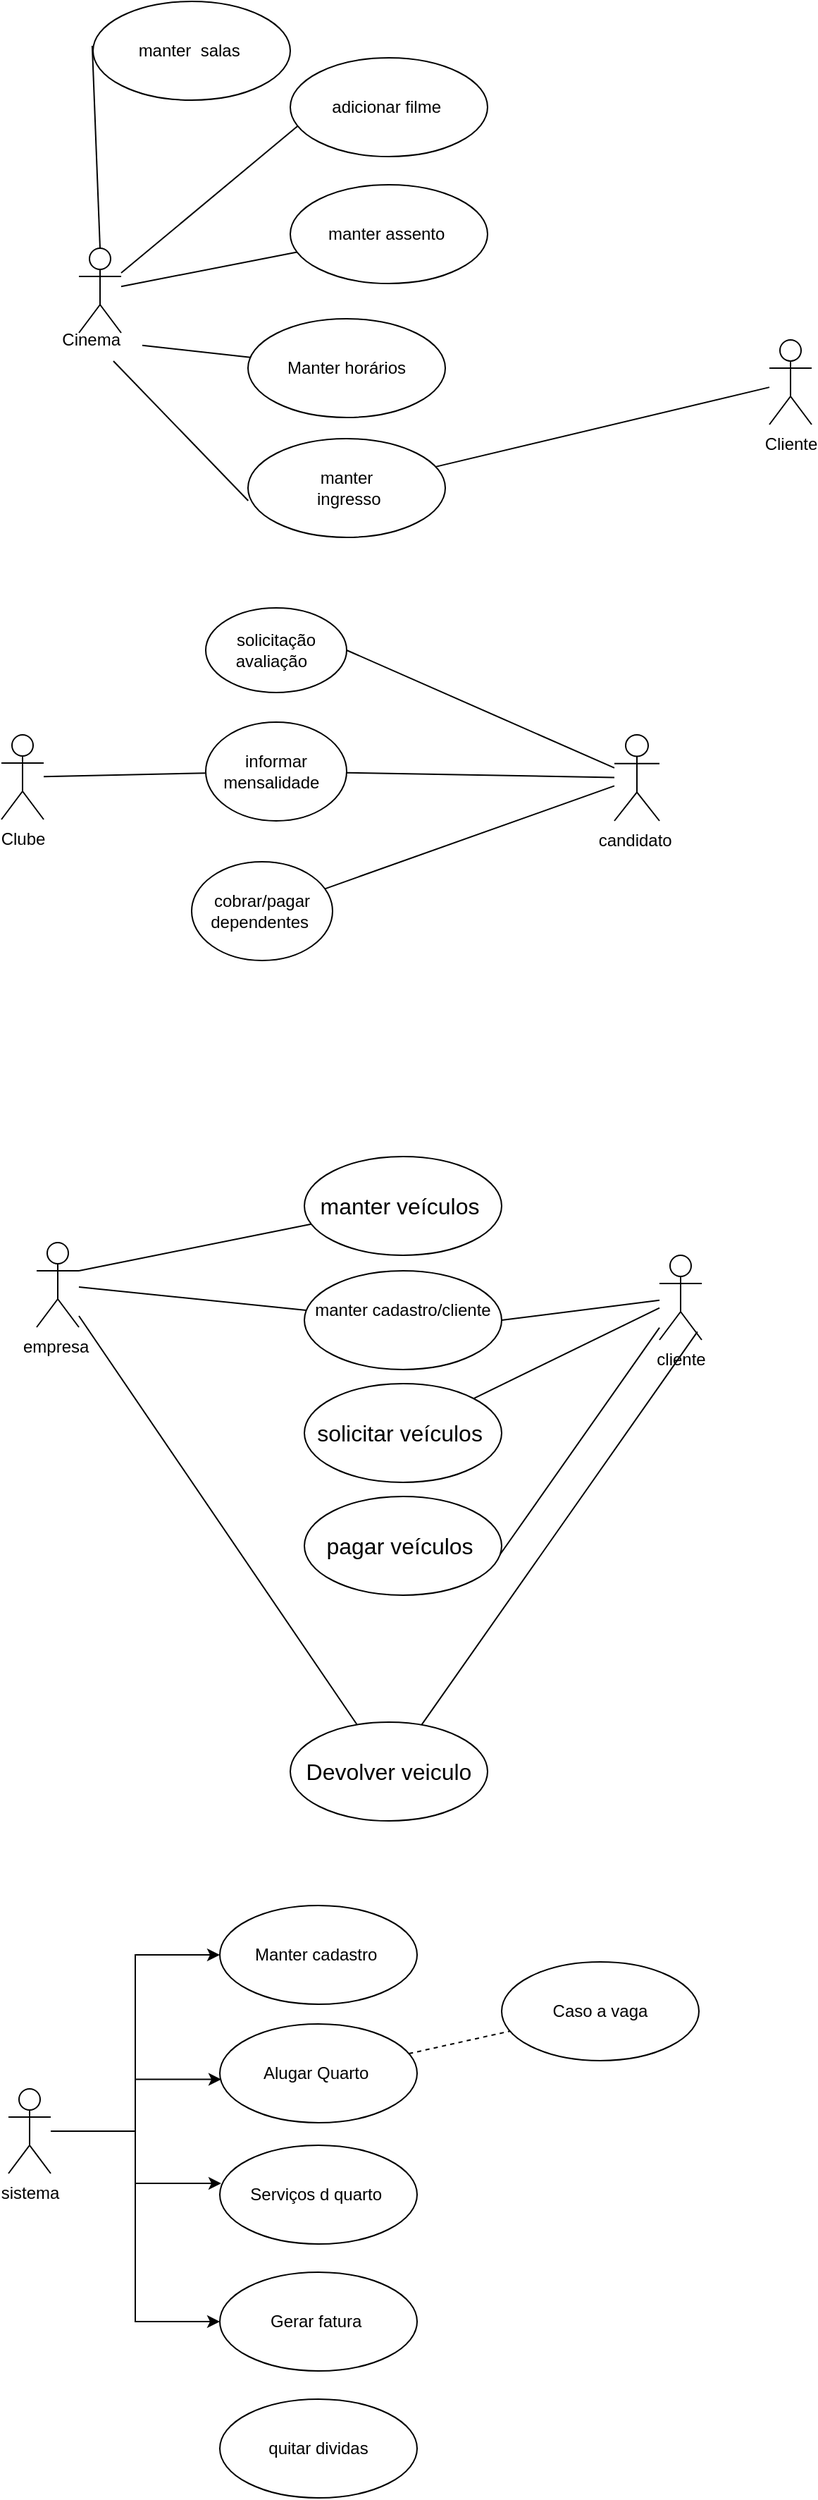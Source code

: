 <mxfile version="21.1.8" type="github">
  <diagram name="Página-1" id="BHxut6lT5W8gbGsGB4CL">
    <mxGraphModel dx="819" dy="455" grid="1" gridSize="10" guides="1" tooltips="1" connect="1" arrows="1" fold="1" page="1" pageScale="1" pageWidth="827" pageHeight="1169" math="0" shadow="0">
      <root>
        <mxCell id="0" />
        <mxCell id="1" parent="0" />
        <mxCell id="pTVxv3dGKFBiGdbo9iEP-9" style="rounded=0;orthogonalLoop=1;jettySize=auto;html=1;exitX=0.5;exitY=0;exitDx=0;exitDy=0;exitPerimeter=0;entryX=-0.004;entryY=0.45;entryDx=0;entryDy=0;entryPerimeter=0;endArrow=none;endFill=0;" parent="1" source="pTVxv3dGKFBiGdbo9iEP-1" target="pTVxv3dGKFBiGdbo9iEP-6" edge="1">
          <mxGeometry relative="1" as="geometry" />
        </mxCell>
        <mxCell id="pTVxv3dGKFBiGdbo9iEP-16" style="rounded=0;orthogonalLoop=1;jettySize=auto;html=1;entryX=0.046;entryY=0.677;entryDx=0;entryDy=0;entryPerimeter=0;endArrow=none;endFill=0;" parent="1" source="pTVxv3dGKFBiGdbo9iEP-1" target="pTVxv3dGKFBiGdbo9iEP-4" edge="1">
          <mxGeometry relative="1" as="geometry" />
        </mxCell>
        <mxCell id="pTVxv3dGKFBiGdbo9iEP-18" style="rounded=0;orthogonalLoop=1;jettySize=auto;html=1;endArrow=none;endFill=0;" parent="1" source="pTVxv3dGKFBiGdbo9iEP-1" target="pTVxv3dGKFBiGdbo9iEP-7" edge="1">
          <mxGeometry relative="1" as="geometry" />
        </mxCell>
        <mxCell id="pTVxv3dGKFBiGdbo9iEP-1" value="" style="shape=umlActor;html=1;verticalLabelPosition=bottom;verticalAlign=top;align=center;" parent="1" vertex="1">
          <mxGeometry x="80" y="525" width="30" height="60" as="geometry" />
        </mxCell>
        <mxCell id="pTVxv3dGKFBiGdbo9iEP-19" style="rounded=0;orthogonalLoop=1;jettySize=auto;html=1;endArrow=none;endFill=0;" parent="1" source="pTVxv3dGKFBiGdbo9iEP-2" target="pTVxv3dGKFBiGdbo9iEP-15" edge="1">
          <mxGeometry relative="1" as="geometry" />
        </mxCell>
        <mxCell id="pTVxv3dGKFBiGdbo9iEP-23" style="rounded=0;orthogonalLoop=1;jettySize=auto;html=1;entryX=0.001;entryY=0.629;entryDx=0;entryDy=0;entryPerimeter=0;endArrow=none;endFill=0;" parent="1" source="pTVxv3dGKFBiGdbo9iEP-2" target="pTVxv3dGKFBiGdbo9iEP-14" edge="1">
          <mxGeometry relative="1" as="geometry" />
        </mxCell>
        <mxCell id="pTVxv3dGKFBiGdbo9iEP-2" value="Cinema&amp;nbsp;" style="text;html=1;align=center;verticalAlign=middle;resizable=0;points=[];autosize=1;strokeColor=none;fillColor=none;" parent="1" vertex="1">
          <mxGeometry x="55" y="575" width="70" height="30" as="geometry" />
        </mxCell>
        <mxCell id="pTVxv3dGKFBiGdbo9iEP-4" value="adicionar filme&amp;nbsp;" style="ellipse;whiteSpace=wrap;html=1;" parent="1" vertex="1">
          <mxGeometry x="230" y="390" width="140" height="70" as="geometry" />
        </mxCell>
        <mxCell id="pTVxv3dGKFBiGdbo9iEP-6" value="manter&amp;nbsp; salas&amp;nbsp;" style="ellipse;whiteSpace=wrap;html=1;" parent="1" vertex="1">
          <mxGeometry x="90" y="350" width="140" height="70" as="geometry" />
        </mxCell>
        <mxCell id="pTVxv3dGKFBiGdbo9iEP-7" value="manter assento&amp;nbsp;" style="ellipse;whiteSpace=wrap;html=1;" parent="1" vertex="1">
          <mxGeometry x="230" y="480" width="140" height="70" as="geometry" />
        </mxCell>
        <mxCell id="pTVxv3dGKFBiGdbo9iEP-20" style="rounded=0;orthogonalLoop=1;jettySize=auto;html=1;endArrow=none;endFill=0;" parent="1" source="pTVxv3dGKFBiGdbo9iEP-13" target="pTVxv3dGKFBiGdbo9iEP-14" edge="1">
          <mxGeometry relative="1" as="geometry" />
        </mxCell>
        <mxCell id="pTVxv3dGKFBiGdbo9iEP-13" value="Cliente&lt;br&gt;" style="shape=umlActor;html=1;verticalLabelPosition=bottom;verticalAlign=top;align=center;" parent="1" vertex="1">
          <mxGeometry x="570" y="590" width="30" height="60" as="geometry" />
        </mxCell>
        <mxCell id="pTVxv3dGKFBiGdbo9iEP-14" value="manter&lt;br&gt;&amp;nbsp;ingresso" style="ellipse;whiteSpace=wrap;html=1;" parent="1" vertex="1">
          <mxGeometry x="200" y="660" width="140" height="70" as="geometry" />
        </mxCell>
        <mxCell id="pTVxv3dGKFBiGdbo9iEP-15" value="&amp;nbsp;Manter horários&amp;nbsp;" style="ellipse;whiteSpace=wrap;html=1;" parent="1" vertex="1">
          <mxGeometry x="200" y="575" width="140" height="70" as="geometry" />
        </mxCell>
        <mxCell id="Z8hfLM23q-urhoqBiWSt-5" style="rounded=0;orthogonalLoop=1;jettySize=auto;html=1;endArrow=none;endFill=0;" parent="1" source="pTVxv3dGKFBiGdbo9iEP-21" target="Z8hfLM23q-urhoqBiWSt-3" edge="1">
          <mxGeometry relative="1" as="geometry" />
        </mxCell>
        <mxCell id="pTVxv3dGKFBiGdbo9iEP-21" value="Clube" style="shape=umlActor;html=1;verticalLabelPosition=bottom;verticalAlign=top;align=center;" parent="1" vertex="1">
          <mxGeometry x="25" y="870" width="30" height="60" as="geometry" />
        </mxCell>
        <mxCell id="Z8hfLM23q-urhoqBiWSt-4" style="rounded=0;orthogonalLoop=1;jettySize=auto;html=1;entryX=1;entryY=0.5;entryDx=0;entryDy=0;strokeColor=default;endArrow=none;endFill=0;" parent="1" source="pTVxv3dGKFBiGdbo9iEP-22" target="Z8hfLM23q-urhoqBiWSt-1" edge="1">
          <mxGeometry relative="1" as="geometry" />
        </mxCell>
        <mxCell id="Z8hfLM23q-urhoqBiWSt-14" style="rounded=0;orthogonalLoop=1;jettySize=auto;html=1;endArrow=none;endFill=0;" parent="1" source="pTVxv3dGKFBiGdbo9iEP-22" target="Z8hfLM23q-urhoqBiWSt-2" edge="1">
          <mxGeometry relative="1" as="geometry" />
        </mxCell>
        <mxCell id="pTVxv3dGKFBiGdbo9iEP-22" value="candidato&amp;nbsp;" style="shape=umlActor;html=1;verticalLabelPosition=bottom;verticalAlign=top;align=center;" parent="1" vertex="1">
          <mxGeometry x="460" y="870" width="32" height="61" as="geometry" />
        </mxCell>
        <mxCell id="Z8hfLM23q-urhoqBiWSt-1" value="solicitação avaliação&amp;nbsp;&amp;nbsp;" style="ellipse;whiteSpace=wrap;html=1;" parent="1" vertex="1">
          <mxGeometry x="170" y="780" width="100" height="60" as="geometry" />
        </mxCell>
        <mxCell id="Z8hfLM23q-urhoqBiWSt-2" value="cobrar/pagar dependentes&amp;nbsp;" style="ellipse;whiteSpace=wrap;html=1;" parent="1" vertex="1">
          <mxGeometry x="160" y="960" width="100" height="70" as="geometry" />
        </mxCell>
        <mxCell id="Z8hfLM23q-urhoqBiWSt-15" style="rounded=0;orthogonalLoop=1;jettySize=auto;html=1;endArrow=none;endFill=0;" parent="1" source="Z8hfLM23q-urhoqBiWSt-3" target="pTVxv3dGKFBiGdbo9iEP-22" edge="1">
          <mxGeometry relative="1" as="geometry" />
        </mxCell>
        <mxCell id="Z8hfLM23q-urhoqBiWSt-3" value="informar mensalidade&amp;nbsp;&amp;nbsp;" style="ellipse;whiteSpace=wrap;html=1;" parent="1" vertex="1">
          <mxGeometry x="170" y="861" width="100" height="70" as="geometry" />
        </mxCell>
        <mxCell id="Z8hfLM23q-urhoqBiWSt-57" style="edgeStyle=none;curved=1;rounded=0;orthogonalLoop=1;jettySize=auto;html=1;exitX=1;exitY=0.333;exitDx=0;exitDy=0;exitPerimeter=0;fontSize=12;startSize=8;endSize=8;endArrow=none;endFill=0;" parent="1" source="Z8hfLM23q-urhoqBiWSt-9" target="Z8hfLM23q-urhoqBiWSt-19" edge="1">
          <mxGeometry relative="1" as="geometry" />
        </mxCell>
        <mxCell id="Z8hfLM23q-urhoqBiWSt-59" style="edgeStyle=none;curved=1;rounded=0;orthogonalLoop=1;jettySize=auto;html=1;fontSize=12;startSize=8;endSize=8;endArrow=none;endFill=0;" parent="1" source="Z8hfLM23q-urhoqBiWSt-9" target="Z8hfLM23q-urhoqBiWSt-12" edge="1">
          <mxGeometry relative="1" as="geometry" />
        </mxCell>
        <mxCell id="Z8hfLM23q-urhoqBiWSt-69" style="edgeStyle=none;curved=1;rounded=0;orthogonalLoop=1;jettySize=auto;html=1;fontSize=12;startSize=8;endSize=8;endArrow=none;endFill=0;" parent="1" source="Z8hfLM23q-urhoqBiWSt-9" target="Z8hfLM23q-urhoqBiWSt-66" edge="1">
          <mxGeometry relative="1" as="geometry" />
        </mxCell>
        <mxCell id="Z8hfLM23q-urhoqBiWSt-9" value="empresa&amp;nbsp;" style="shape=umlActor;html=1;verticalLabelPosition=bottom;verticalAlign=top;align=center;" parent="1" vertex="1">
          <mxGeometry x="50" y="1230" width="30" height="60" as="geometry" />
        </mxCell>
        <mxCell id="Z8hfLM23q-urhoqBiWSt-58" style="edgeStyle=none;curved=1;rounded=0;orthogonalLoop=1;jettySize=auto;html=1;entryX=1;entryY=0.5;entryDx=0;entryDy=0;fontSize=12;startSize=8;endSize=8;endArrow=none;endFill=0;" parent="1" source="Z8hfLM23q-urhoqBiWSt-11" target="Z8hfLM23q-urhoqBiWSt-12" edge="1">
          <mxGeometry relative="1" as="geometry" />
        </mxCell>
        <mxCell id="Z8hfLM23q-urhoqBiWSt-60" style="edgeStyle=none;curved=1;rounded=0;orthogonalLoop=1;jettySize=auto;html=1;fontSize=12;startSize=8;endSize=8;endArrow=none;endFill=0;" parent="1" source="Z8hfLM23q-urhoqBiWSt-11" target="Z8hfLM23q-urhoqBiWSt-20" edge="1">
          <mxGeometry relative="1" as="geometry" />
        </mxCell>
        <mxCell id="Z8hfLM23q-urhoqBiWSt-61" style="edgeStyle=none;curved=1;rounded=0;orthogonalLoop=1;jettySize=auto;html=1;entryX=0.982;entryY=0.616;entryDx=0;entryDy=0;entryPerimeter=0;fontSize=12;startSize=8;endSize=8;endArrow=none;endFill=0;" parent="1" source="Z8hfLM23q-urhoqBiWSt-11" target="Z8hfLM23q-urhoqBiWSt-21" edge="1">
          <mxGeometry relative="1" as="geometry" />
        </mxCell>
        <mxCell id="Z8hfLM23q-urhoqBiWSt-11" value="cliente&lt;br&gt;" style="shape=umlActor;html=1;verticalLabelPosition=bottom;verticalAlign=top;align=center;" parent="1" vertex="1">
          <mxGeometry x="492" y="1239" width="30" height="60" as="geometry" />
        </mxCell>
        <mxCell id="Z8hfLM23q-urhoqBiWSt-12" value="manter cadastro/cliente&lt;br&gt;&amp;nbsp;" style="ellipse;whiteSpace=wrap;html=1;" parent="1" vertex="1">
          <mxGeometry x="240" y="1250" width="140" height="70" as="geometry" />
        </mxCell>
        <mxCell id="Z8hfLM23q-urhoqBiWSt-19" value="manter veículos&amp;nbsp;" style="ellipse;whiteSpace=wrap;html=1;fontSize=16;" parent="1" vertex="1">
          <mxGeometry x="240" y="1169" width="140" height="70" as="geometry" />
        </mxCell>
        <mxCell id="Z8hfLM23q-urhoqBiWSt-20" value="solicitar veículos&amp;nbsp;" style="ellipse;whiteSpace=wrap;html=1;fontSize=16;" parent="1" vertex="1">
          <mxGeometry x="240" y="1330" width="140" height="70" as="geometry" />
        </mxCell>
        <mxCell id="Z8hfLM23q-urhoqBiWSt-21" value="pagar veículos&amp;nbsp;" style="ellipse;whiteSpace=wrap;html=1;fontSize=16;" parent="1" vertex="1">
          <mxGeometry x="240" y="1410" width="140" height="70" as="geometry" />
        </mxCell>
        <mxCell id="Z8hfLM23q-urhoqBiWSt-68" style="edgeStyle=none;curved=1;rounded=0;orthogonalLoop=1;jettySize=auto;html=1;entryX=0.898;entryY=0.903;entryDx=0;entryDy=0;entryPerimeter=0;fontSize=12;startSize=8;endSize=8;endArrow=none;endFill=0;" parent="1" source="Z8hfLM23q-urhoqBiWSt-66" target="Z8hfLM23q-urhoqBiWSt-11" edge="1">
          <mxGeometry relative="1" as="geometry" />
        </mxCell>
        <mxCell id="Z8hfLM23q-urhoqBiWSt-66" value="Devolver veiculo" style="ellipse;whiteSpace=wrap;html=1;fontSize=16;" parent="1" vertex="1">
          <mxGeometry x="230" y="1570" width="140" height="70" as="geometry" />
        </mxCell>
        <mxCell id="4B74AP-gZ9JsfAsoCEPU-7" style="edgeStyle=orthogonalEdgeStyle;rounded=0;orthogonalLoop=1;jettySize=auto;html=1;entryX=0;entryY=0.5;entryDx=0;entryDy=0;" edge="1" parent="1" source="yGlR2LKViZ0DTBQ7KK-0-1" target="4B74AP-gZ9JsfAsoCEPU-1">
          <mxGeometry relative="1" as="geometry" />
        </mxCell>
        <mxCell id="4B74AP-gZ9JsfAsoCEPU-8" style="edgeStyle=orthogonalEdgeStyle;rounded=0;orthogonalLoop=1;jettySize=auto;html=1;entryX=0.007;entryY=0.561;entryDx=0;entryDy=0;entryPerimeter=0;" edge="1" parent="1" source="yGlR2LKViZ0DTBQ7KK-0-1" target="yGlR2LKViZ0DTBQ7KK-0-2">
          <mxGeometry relative="1" as="geometry" />
        </mxCell>
        <mxCell id="4B74AP-gZ9JsfAsoCEPU-9" style="edgeStyle=orthogonalEdgeStyle;rounded=0;orthogonalLoop=1;jettySize=auto;html=1;entryX=0.007;entryY=0.386;entryDx=0;entryDy=0;entryPerimeter=0;" edge="1" parent="1" source="yGlR2LKViZ0DTBQ7KK-0-1" target="4B74AP-gZ9JsfAsoCEPU-2">
          <mxGeometry relative="1" as="geometry" />
        </mxCell>
        <mxCell id="4B74AP-gZ9JsfAsoCEPU-10" style="edgeStyle=orthogonalEdgeStyle;rounded=0;orthogonalLoop=1;jettySize=auto;html=1;entryX=0;entryY=0.5;entryDx=0;entryDy=0;" edge="1" parent="1" source="yGlR2LKViZ0DTBQ7KK-0-1" target="4B74AP-gZ9JsfAsoCEPU-4">
          <mxGeometry relative="1" as="geometry" />
        </mxCell>
        <mxCell id="yGlR2LKViZ0DTBQ7KK-0-1" value="&lt;font style=&quot;vertical-align: inherit;&quot;&gt;&lt;font style=&quot;vertical-align: inherit;&quot;&gt;sistema&lt;/font&gt;&lt;/font&gt;" style="shape=umlActor;html=1;verticalLabelPosition=bottom;verticalAlign=top;align=center;" parent="1" vertex="1">
          <mxGeometry x="30" y="1830" width="30" height="60" as="geometry" />
        </mxCell>
        <mxCell id="yGlR2LKViZ0DTBQ7KK-0-2" value="Alugar Quarto&amp;nbsp;" style="ellipse;whiteSpace=wrap;html=1;" parent="1" vertex="1">
          <mxGeometry x="180" y="1784" width="140" height="70" as="geometry" />
        </mxCell>
        <mxCell id="yGlR2LKViZ0DTBQ7KK-0-3" value="Caso a vaga&lt;br&gt;" style="ellipse;whiteSpace=wrap;html=1;" parent="1" vertex="1">
          <mxGeometry x="380" y="1740" width="140" height="70" as="geometry" />
        </mxCell>
        <mxCell id="4B74AP-gZ9JsfAsoCEPU-1" value="Manter cadastro&amp;nbsp;" style="ellipse;whiteSpace=wrap;html=1;" vertex="1" parent="1">
          <mxGeometry x="180" y="1700" width="140" height="70" as="geometry" />
        </mxCell>
        <mxCell id="4B74AP-gZ9JsfAsoCEPU-2" value="Serviços d quarto&amp;nbsp;" style="ellipse;whiteSpace=wrap;html=1;" vertex="1" parent="1">
          <mxGeometry x="180" y="1870" width="140" height="70" as="geometry" />
        </mxCell>
        <mxCell id="4B74AP-gZ9JsfAsoCEPU-4" value="Gerar fatura&amp;nbsp;" style="ellipse;whiteSpace=wrap;html=1;" vertex="1" parent="1">
          <mxGeometry x="180" y="1960" width="140" height="70" as="geometry" />
        </mxCell>
        <mxCell id="4B74AP-gZ9JsfAsoCEPU-5" value="&lt;font style=&quot;vertical-align: inherit;&quot;&gt;&lt;font style=&quot;vertical-align: inherit;&quot;&gt;quitar dividas&lt;/font&gt;&lt;/font&gt;" style="ellipse;whiteSpace=wrap;html=1;" vertex="1" parent="1">
          <mxGeometry x="180" y="2050" width="140" height="70" as="geometry" />
        </mxCell>
        <mxCell id="4B74AP-gZ9JsfAsoCEPU-6" value="" style="endArrow=none;dashed=1;html=1;rounded=0;" edge="1" parent="1" source="yGlR2LKViZ0DTBQ7KK-0-2" target="yGlR2LKViZ0DTBQ7KK-0-3">
          <mxGeometry width="50" height="50" relative="1" as="geometry">
            <mxPoint x="320" y="1740" as="sourcePoint" />
            <mxPoint x="370" y="1690" as="targetPoint" />
          </mxGeometry>
        </mxCell>
      </root>
    </mxGraphModel>
  </diagram>
</mxfile>
